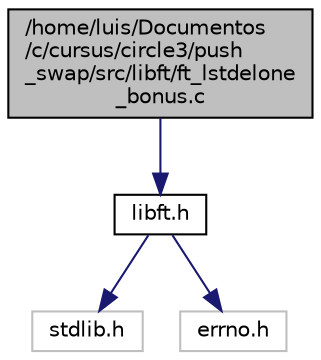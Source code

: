 digraph "/home/luis/Documentos/c/cursus/circle3/push_swap/src/libft/ft_lstdelone_bonus.c"
{
 // LATEX_PDF_SIZE
  edge [fontname="Helvetica",fontsize="10",labelfontname="Helvetica",labelfontsize="10"];
  node [fontname="Helvetica",fontsize="10",shape=record];
  Node1 [label="/home/luis/Documentos\l/c/cursus/circle3/push\l_swap/src/libft/ft_lstdelone\l_bonus.c",height=0.2,width=0.4,color="black", fillcolor="grey75", style="filled", fontcolor="black",tooltip=" "];
  Node1 -> Node2 [color="midnightblue",fontsize="10",style="solid"];
  Node2 [label="libft.h",height=0.2,width=0.4,color="black", fillcolor="white", style="filled",URL="$d6/d7e/libft_8h.html",tooltip=" "];
  Node2 -> Node3 [color="midnightblue",fontsize="10",style="solid"];
  Node3 [label="stdlib.h",height=0.2,width=0.4,color="grey75", fillcolor="white", style="filled",tooltip=" "];
  Node2 -> Node4 [color="midnightblue",fontsize="10",style="solid"];
  Node4 [label="errno.h",height=0.2,width=0.4,color="grey75", fillcolor="white", style="filled",tooltip=" "];
}

